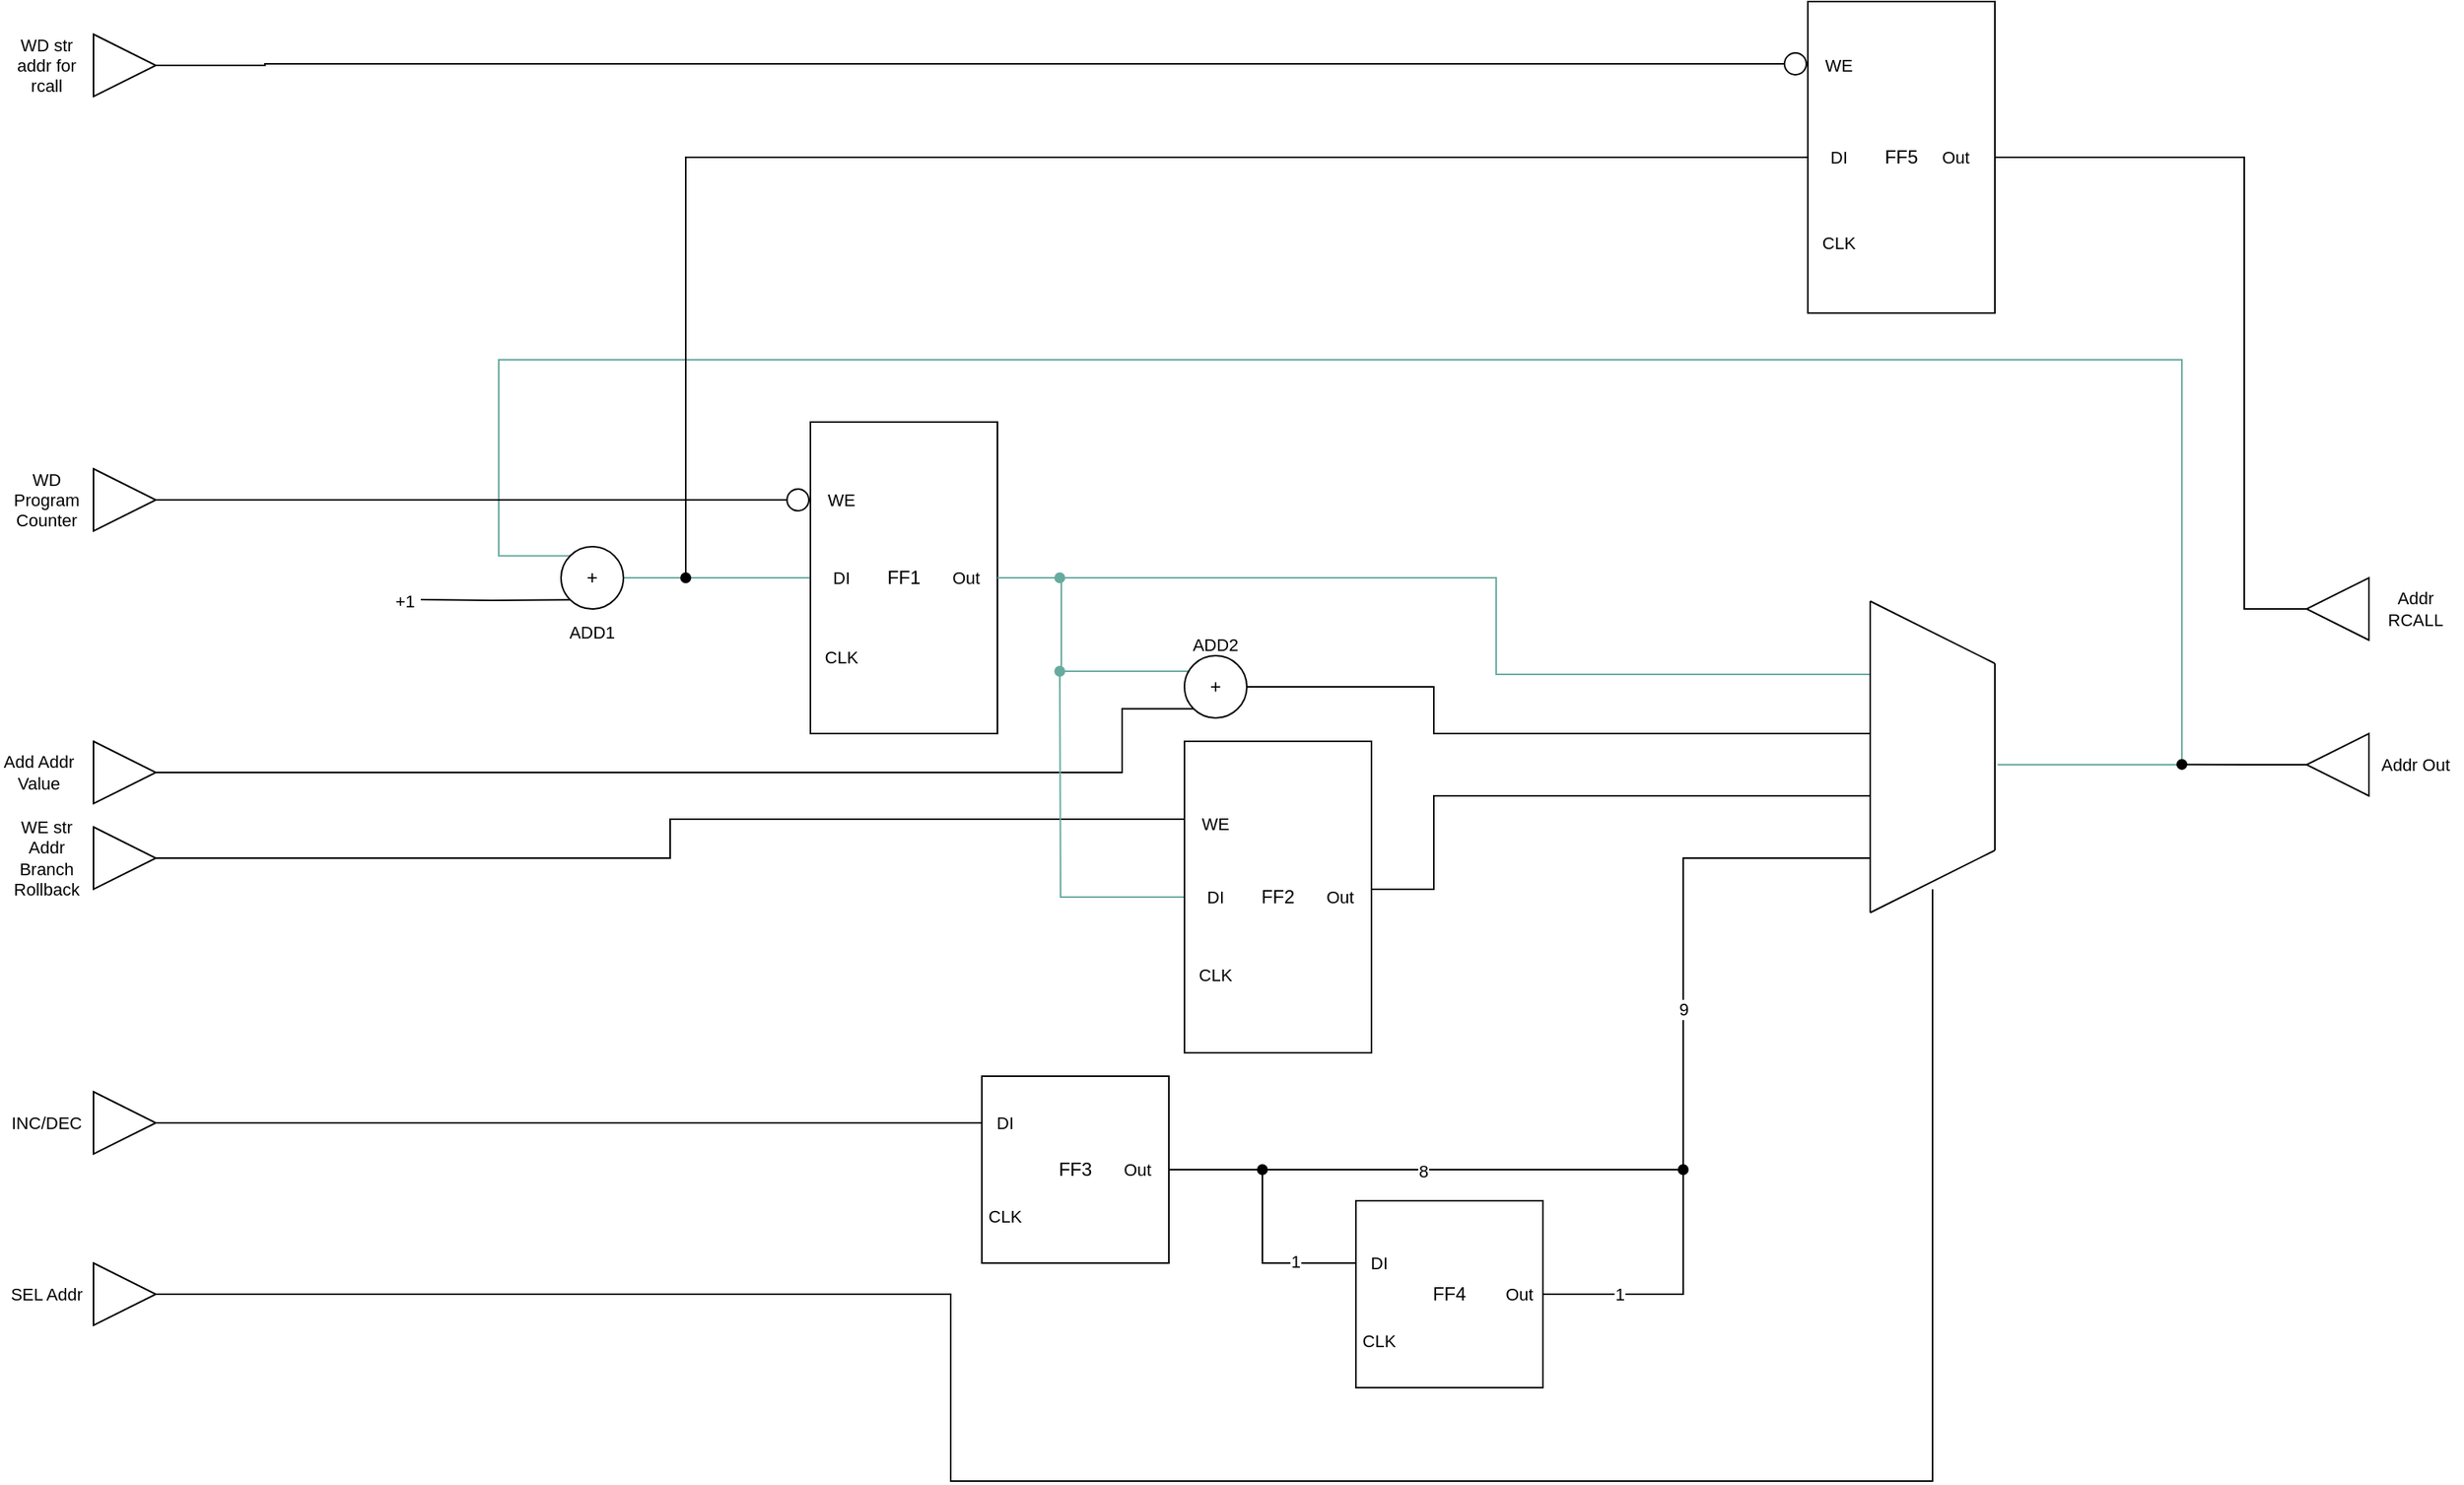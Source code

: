 <mxfile version="22.1.11" type="device">
  <diagram name="Seite-1" id="DYmGwBFBRw5h3XVl__Ag">
    <mxGraphModel dx="1509" dy="888" grid="1" gridSize="10" guides="1" tooltips="1" connect="1" arrows="1" fold="1" page="0" pageScale="1" pageWidth="827" pageHeight="1169" math="0" shadow="0">
      <root>
        <mxCell id="0" />
        <mxCell id="1" parent="0" />
        <mxCell id="xUladTQDl2hihfEYvfow-60" value="FF4" style="rounded=0;whiteSpace=wrap;html=1;" vertex="1" parent="1">
          <mxGeometry x="1190" y="820" width="120" height="120" as="geometry" />
        </mxCell>
        <mxCell id="VO4qyDFBaWyxdvBwqwEr-3" style="edgeStyle=orthogonalEdgeStyle;rounded=0;orthogonalLoop=1;jettySize=auto;html=1;exitX=1;exitY=0.5;exitDx=0;exitDy=0;entryX=0;entryY=0.5;entryDx=0;entryDy=0;endArrow=none;endFill=0;strokeColor=#67AB9F;" parent="1" source="VO4qyDFBaWyxdvBwqwEr-1" target="VO4qyDFBaWyxdvBwqwEr-2" edge="1">
          <mxGeometry relative="1" as="geometry" />
        </mxCell>
        <mxCell id="xUladTQDl2hihfEYvfow-29" style="edgeStyle=orthogonalEdgeStyle;shape=connector;rounded=0;orthogonalLoop=1;jettySize=auto;html=1;exitX=0;exitY=0;exitDx=0;exitDy=0;labelBackgroundColor=default;strokeColor=#67AB9F;align=center;verticalAlign=middle;fontFamily=Helvetica;fontSize=11;fontColor=default;endArrow=none;endFill=0;" edge="1" parent="1" source="VO4qyDFBaWyxdvBwqwEr-1">
          <mxGeometry relative="1" as="geometry">
            <mxPoint x="1601.739" y="540" as="targetPoint" />
            <Array as="points">
              <mxPoint x="640" y="406" />
              <mxPoint x="640" y="280" />
              <mxPoint x="1720" y="280" />
              <mxPoint x="1720" y="540" />
            </Array>
          </mxGeometry>
        </mxCell>
        <mxCell id="VO4qyDFBaWyxdvBwqwEr-1" value="+" style="ellipse;whiteSpace=wrap;html=1;aspect=fixed;" parent="1" vertex="1">
          <mxGeometry x="680" y="400" width="40" height="40" as="geometry" />
        </mxCell>
        <mxCell id="VO4qyDFBaWyxdvBwqwEr-2" value="FF1" style="rounded=0;whiteSpace=wrap;html=1;" parent="1" vertex="1">
          <mxGeometry x="840" y="320" width="120" height="200" as="geometry" />
        </mxCell>
        <mxCell id="VO4qyDFBaWyxdvBwqwEr-6" style="edgeStyle=orthogonalEdgeStyle;shape=connector;rounded=0;orthogonalLoop=1;jettySize=auto;html=1;entryX=0;entryY=1;entryDx=0;entryDy=0;labelBackgroundColor=default;strokeColor=default;align=center;verticalAlign=middle;fontFamily=Helvetica;fontSize=11;fontColor=default;endArrow=none;endFill=0;" parent="1" target="VO4qyDFBaWyxdvBwqwEr-1" edge="1">
          <mxGeometry relative="1" as="geometry">
            <mxPoint x="590" y="434" as="sourcePoint" />
          </mxGeometry>
        </mxCell>
        <mxCell id="VO4qyDFBaWyxdvBwqwEr-8" value="+1" style="text;html=1;strokeColor=none;fillColor=none;align=center;verticalAlign=middle;whiteSpace=wrap;rounded=0;fontSize=11;fontFamily=Helvetica;fontColor=default;" parent="1" vertex="1">
          <mxGeometry x="550" y="420" width="60" height="30" as="geometry" />
        </mxCell>
        <mxCell id="VO4qyDFBaWyxdvBwqwEr-9" value="FF3" style="rounded=0;whiteSpace=wrap;html=1;" parent="1" vertex="1">
          <mxGeometry x="950" y="740" width="120" height="120" as="geometry" />
        </mxCell>
        <mxCell id="VO4qyDFBaWyxdvBwqwEr-16" style="edgeStyle=orthogonalEdgeStyle;shape=connector;rounded=0;orthogonalLoop=1;jettySize=auto;html=1;labelBackgroundColor=default;strokeColor=#67AB9F;align=center;verticalAlign=middle;fontFamily=Helvetica;fontSize=11;fontColor=default;endArrow=none;endFill=0;entryX=1;entryY=0.5;entryDx=0;entryDy=0;" parent="1" edge="1" target="VO4qyDFBaWyxdvBwqwEr-2">
          <mxGeometry relative="1" as="geometry">
            <mxPoint x="1040" y="420" as="targetPoint" />
            <mxPoint x="1520" y="481" as="sourcePoint" />
            <Array as="points">
              <mxPoint x="1520" y="482" />
              <mxPoint x="1280" y="482" />
              <mxPoint x="1280" y="420" />
            </Array>
          </mxGeometry>
        </mxCell>
        <mxCell id="xUladTQDl2hihfEYvfow-32" style="edgeStyle=orthogonalEdgeStyle;shape=connector;rounded=0;orthogonalLoop=1;jettySize=auto;html=1;exitX=1;exitY=0.5;exitDx=0;exitDy=0;entryX=0;entryY=1;entryDx=0;entryDy=0;labelBackgroundColor=default;strokeColor=default;align=center;verticalAlign=middle;fontFamily=Helvetica;fontSize=11;fontColor=default;endArrow=none;endFill=0;" edge="1" parent="1" source="VO4qyDFBaWyxdvBwqwEr-19" target="xUladTQDl2hihfEYvfow-7">
          <mxGeometry relative="1" as="geometry">
            <Array as="points">
              <mxPoint x="1040" y="545" />
              <mxPoint x="1040" y="504" />
            </Array>
          </mxGeometry>
        </mxCell>
        <mxCell id="VO4qyDFBaWyxdvBwqwEr-19" value="" style="triangle;whiteSpace=wrap;html=1;fontFamily=Helvetica;fontSize=11;fontColor=default;" parent="1" vertex="1">
          <mxGeometry x="380" y="525" width="40" height="40" as="geometry" />
        </mxCell>
        <mxCell id="xUladTQDl2hihfEYvfow-33" style="edgeStyle=orthogonalEdgeStyle;shape=connector;rounded=0;orthogonalLoop=1;jettySize=auto;html=1;exitX=1;exitY=0.5;exitDx=0;exitDy=0;entryX=0;entryY=0.25;entryDx=0;entryDy=0;labelBackgroundColor=default;strokeColor=default;align=center;verticalAlign=middle;fontFamily=Helvetica;fontSize=11;fontColor=default;endArrow=none;endFill=0;" edge="1" parent="1" source="VO4qyDFBaWyxdvBwqwEr-20" target="VO4qyDFBaWyxdvBwqwEr-9">
          <mxGeometry relative="1" as="geometry">
            <Array as="points">
              <mxPoint x="530" y="770" />
              <mxPoint x="530" y="770" />
            </Array>
          </mxGeometry>
        </mxCell>
        <mxCell id="VO4qyDFBaWyxdvBwqwEr-20" value="" style="triangle;whiteSpace=wrap;html=1;fontFamily=Helvetica;fontSize=11;fontColor=default;" parent="1" vertex="1">
          <mxGeometry x="380" y="750" width="40" height="40" as="geometry" />
        </mxCell>
        <mxCell id="xUladTQDl2hihfEYvfow-39" style="edgeStyle=orthogonalEdgeStyle;shape=connector;rounded=0;orthogonalLoop=1;jettySize=auto;html=1;exitX=1;exitY=0.5;exitDx=0;exitDy=0;entryX=0;entryY=0.25;entryDx=0;entryDy=0;labelBackgroundColor=default;strokeColor=default;align=center;verticalAlign=middle;fontFamily=Helvetica;fontSize=11;fontColor=default;endArrow=none;endFill=0;" edge="1" parent="1" source="VO4qyDFBaWyxdvBwqwEr-21" target="xUladTQDl2hihfEYvfow-10">
          <mxGeometry relative="1" as="geometry" />
        </mxCell>
        <mxCell id="VO4qyDFBaWyxdvBwqwEr-21" value="" style="triangle;whiteSpace=wrap;html=1;fontFamily=Helvetica;fontSize=11;fontColor=default;" parent="1" vertex="1">
          <mxGeometry x="380" y="580" width="40" height="40" as="geometry" />
        </mxCell>
        <mxCell id="VO4qyDFBaWyxdvBwqwEr-23" value="INC/DEC" style="text;html=1;strokeColor=none;fillColor=none;align=center;verticalAlign=middle;whiteSpace=wrap;rounded=0;fontSize=11;fontFamily=Helvetica;fontColor=default;" parent="1" vertex="1">
          <mxGeometry x="320" y="755" width="60" height="30" as="geometry" />
        </mxCell>
        <mxCell id="VO4qyDFBaWyxdvBwqwEr-26" value="Add Addr Value" style="text;html=1;strokeColor=none;fillColor=none;align=center;verticalAlign=middle;whiteSpace=wrap;rounded=0;fontSize=11;fontFamily=Helvetica;fontColor=default;" parent="1" vertex="1">
          <mxGeometry x="320" y="530" width="50" height="30" as="geometry" />
        </mxCell>
        <mxCell id="VO4qyDFBaWyxdvBwqwEr-27" value="WE str Addr Branch Rollback" style="text;html=1;strokeColor=none;fillColor=none;align=center;verticalAlign=middle;whiteSpace=wrap;rounded=0;fontSize=11;fontFamily=Helvetica;fontColor=default;" parent="1" vertex="1">
          <mxGeometry x="320" y="585" width="60" height="30" as="geometry" />
        </mxCell>
        <mxCell id="VO4qyDFBaWyxdvBwqwEr-30" value="CLK" style="text;html=1;strokeColor=none;fillColor=none;align=center;verticalAlign=middle;whiteSpace=wrap;rounded=0;fontSize=11;fontFamily=Helvetica;fontColor=default;" parent="1" vertex="1">
          <mxGeometry x="950" y="815" width="30" height="30" as="geometry" />
        </mxCell>
        <mxCell id="VO4qyDFBaWyxdvBwqwEr-31" value="CLK" style="text;html=1;strokeColor=none;fillColor=none;align=center;verticalAlign=middle;whiteSpace=wrap;rounded=0;fontSize=11;fontFamily=Helvetica;fontColor=default;" parent="1" vertex="1">
          <mxGeometry x="830" y="456" width="60" height="30" as="geometry" />
        </mxCell>
        <mxCell id="VO4qyDFBaWyxdvBwqwEr-32" value="DI" style="text;html=1;strokeColor=none;fillColor=none;align=center;verticalAlign=middle;whiteSpace=wrap;rounded=0;fontSize=11;fontFamily=Helvetica;fontColor=default;" parent="1" vertex="1">
          <mxGeometry x="950" y="755" width="30" height="30" as="geometry" />
        </mxCell>
        <mxCell id="xUladTQDl2hihfEYvfow-61" style="edgeStyle=orthogonalEdgeStyle;shape=connector;rounded=0;orthogonalLoop=1;jettySize=auto;html=1;exitX=1;exitY=0.5;exitDx=0;exitDy=0;entryX=0;entryY=0.5;entryDx=0;entryDy=0;labelBackgroundColor=default;strokeColor=default;align=center;verticalAlign=middle;fontFamily=Helvetica;fontSize=11;fontColor=default;endArrow=none;endFill=0;" edge="1" parent="1" source="VO4qyDFBaWyxdvBwqwEr-34" target="xUladTQDl2hihfEYvfow-19">
          <mxGeometry relative="1" as="geometry" />
        </mxCell>
        <mxCell id="xUladTQDl2hihfEYvfow-65" value="1" style="edgeLabel;html=1;align=center;verticalAlign=middle;resizable=0;points=[];fontSize=11;fontFamily=Helvetica;fontColor=default;" vertex="1" connectable="0" parent="xUladTQDl2hihfEYvfow-61">
          <mxGeometry x="0.564" y="1" relative="1" as="geometry">
            <mxPoint as="offset" />
          </mxGeometry>
        </mxCell>
        <mxCell id="VO4qyDFBaWyxdvBwqwEr-34" value="Out" style="text;html=1;strokeColor=none;fillColor=none;align=center;verticalAlign=middle;whiteSpace=wrap;rounded=0;fontSize=11;fontFamily=Helvetica;fontColor=default;" parent="1" vertex="1">
          <mxGeometry x="1030" y="785" width="40" height="30" as="geometry" />
        </mxCell>
        <mxCell id="VO4qyDFBaWyxdvBwqwEr-35" value="DI" style="text;html=1;strokeColor=none;fillColor=none;align=center;verticalAlign=middle;whiteSpace=wrap;rounded=0;fontSize=11;fontFamily=Helvetica;fontColor=default;" parent="1" vertex="1">
          <mxGeometry x="830" y="405" width="60" height="30" as="geometry" />
        </mxCell>
        <mxCell id="VO4qyDFBaWyxdvBwqwEr-36" value="WE" style="text;html=1;strokeColor=none;fillColor=none;align=center;verticalAlign=middle;whiteSpace=wrap;rounded=0;fontSize=11;fontFamily=Helvetica;fontColor=default;" parent="1" vertex="1">
          <mxGeometry x="830" y="355" width="60" height="30" as="geometry" />
        </mxCell>
        <mxCell id="VO4qyDFBaWyxdvBwqwEr-37" value="Out" style="text;html=1;strokeColor=none;fillColor=none;align=center;verticalAlign=middle;whiteSpace=wrap;rounded=0;fontSize=11;fontFamily=Helvetica;fontColor=default;" parent="1" vertex="1">
          <mxGeometry x="910" y="405" width="60" height="30" as="geometry" />
        </mxCell>
        <mxCell id="xUladTQDl2hihfEYvfow-30" style="edgeStyle=orthogonalEdgeStyle;shape=connector;rounded=0;orthogonalLoop=1;jettySize=auto;html=1;exitX=1;exitY=0.5;exitDx=0;exitDy=0;labelBackgroundColor=default;strokeColor=default;align=center;verticalAlign=middle;fontFamily=Helvetica;fontSize=11;fontColor=default;endArrow=oval;endFill=1;" edge="1" parent="1" source="VO4qyDFBaWyxdvBwqwEr-38">
          <mxGeometry relative="1" as="geometry">
            <mxPoint x="1720" y="539.821" as="targetPoint" />
          </mxGeometry>
        </mxCell>
        <mxCell id="VO4qyDFBaWyxdvBwqwEr-38" value="" style="triangle;whiteSpace=wrap;html=1;fontFamily=Helvetica;fontSize=11;fontColor=default;rotation=-180;" parent="1" vertex="1">
          <mxGeometry x="1800" y="520" width="40" height="40" as="geometry" />
        </mxCell>
        <mxCell id="VO4qyDFBaWyxdvBwqwEr-40" value="Addr Out" style="text;html=1;strokeColor=none;fillColor=none;align=center;verticalAlign=middle;whiteSpace=wrap;rounded=0;fontSize=11;fontFamily=Helvetica;fontColor=default;" parent="1" vertex="1">
          <mxGeometry x="1840" y="525" width="60" height="30" as="geometry" />
        </mxCell>
        <mxCell id="xUladTQDl2hihfEYvfow-3" value="" style="edgeStyle=none;orthogonalLoop=1;jettySize=auto;html=1;rounded=0;labelBackgroundColor=default;strokeColor=default;align=center;verticalAlign=middle;fontFamily=Helvetica;fontSize=11;fontColor=default;endArrow=none;endFill=0;shape=connector;" edge="1" parent="1">
          <mxGeometry width="80" relative="1" as="geometry">
            <mxPoint x="1600" y="475" as="sourcePoint" />
            <mxPoint x="1520" y="435" as="targetPoint" />
            <Array as="points" />
          </mxGeometry>
        </mxCell>
        <mxCell id="xUladTQDl2hihfEYvfow-4" value="" style="edgeStyle=none;orthogonalLoop=1;jettySize=auto;html=1;rounded=0;labelBackgroundColor=default;strokeColor=default;align=center;verticalAlign=middle;fontFamily=Helvetica;fontSize=11;fontColor=default;endArrow=none;endFill=0;shape=connector;" edge="1" parent="1">
          <mxGeometry width="80" relative="1" as="geometry">
            <mxPoint x="1600" y="595" as="sourcePoint" />
            <mxPoint x="1520" y="635" as="targetPoint" />
            <Array as="points" />
          </mxGeometry>
        </mxCell>
        <mxCell id="xUladTQDl2hihfEYvfow-5" value="" style="edgeStyle=none;orthogonalLoop=1;jettySize=auto;html=1;rounded=0;labelBackgroundColor=default;strokeColor=default;align=center;verticalAlign=middle;fontFamily=Helvetica;fontSize=11;fontColor=default;endArrow=none;endFill=0;shape=connector;" edge="1" parent="1">
          <mxGeometry width="80" relative="1" as="geometry">
            <mxPoint x="1600" y="475" as="sourcePoint" />
            <mxPoint x="1600" y="595" as="targetPoint" />
            <Array as="points" />
          </mxGeometry>
        </mxCell>
        <mxCell id="xUladTQDl2hihfEYvfow-6" value="" style="edgeStyle=none;orthogonalLoop=1;jettySize=auto;html=1;rounded=0;labelBackgroundColor=default;strokeColor=default;align=center;verticalAlign=middle;fontFamily=Helvetica;fontSize=11;fontColor=default;endArrow=none;endFill=0;shape=connector;" edge="1" parent="1">
          <mxGeometry width="80" relative="1" as="geometry">
            <mxPoint x="1520" y="635" as="sourcePoint" />
            <mxPoint x="1520" y="435" as="targetPoint" />
            <Array as="points" />
          </mxGeometry>
        </mxCell>
        <mxCell id="xUladTQDl2hihfEYvfow-8" style="edgeStyle=orthogonalEdgeStyle;shape=connector;rounded=0;orthogonalLoop=1;jettySize=auto;html=1;exitX=1;exitY=0.5;exitDx=0;exitDy=0;labelBackgroundColor=default;strokeColor=default;align=center;verticalAlign=middle;fontFamily=Helvetica;fontSize=11;fontColor=default;endArrow=none;endFill=0;" edge="1" parent="1" source="xUladTQDl2hihfEYvfow-7">
          <mxGeometry relative="1" as="geometry">
            <mxPoint x="1520" y="520" as="targetPoint" />
            <Array as="points">
              <mxPoint x="1240" y="490" />
              <mxPoint x="1240" y="520" />
            </Array>
          </mxGeometry>
        </mxCell>
        <mxCell id="xUladTQDl2hihfEYvfow-9" style="edgeStyle=orthogonalEdgeStyle;shape=connector;rounded=0;orthogonalLoop=1;jettySize=auto;html=1;exitX=0;exitY=0;exitDx=0;exitDy=0;labelBackgroundColor=default;strokeColor=#67AB9F;align=center;verticalAlign=middle;fontFamily=Helvetica;fontSize=11;fontColor=default;endArrow=oval;endFill=1;" edge="1" parent="1" source="xUladTQDl2hihfEYvfow-7">
          <mxGeometry relative="1" as="geometry">
            <mxPoint x="1000" y="420" as="targetPoint" />
            <Array as="points">
              <mxPoint x="1086" y="480" />
              <mxPoint x="1001" y="480" />
              <mxPoint x="1001" y="420" />
            </Array>
          </mxGeometry>
        </mxCell>
        <mxCell id="xUladTQDl2hihfEYvfow-7" value="+" style="ellipse;whiteSpace=wrap;html=1;aspect=fixed;" vertex="1" parent="1">
          <mxGeometry x="1080" y="470" width="40" height="40" as="geometry" />
        </mxCell>
        <mxCell id="xUladTQDl2hihfEYvfow-15" style="edgeStyle=orthogonalEdgeStyle;shape=connector;rounded=0;orthogonalLoop=1;jettySize=auto;html=1;exitX=0;exitY=0.5;exitDx=0;exitDy=0;labelBackgroundColor=default;strokeColor=#67AB9F;align=center;verticalAlign=middle;fontFamily=Helvetica;fontSize=11;fontColor=default;endArrow=oval;endFill=1;" edge="1" parent="1" source="xUladTQDl2hihfEYvfow-10">
          <mxGeometry relative="1" as="geometry">
            <mxPoint x="1000" y="480" as="targetPoint" />
            <mxPoint x="1040" y="695" as="sourcePoint" />
          </mxGeometry>
        </mxCell>
        <mxCell id="xUladTQDl2hihfEYvfow-16" style="edgeStyle=orthogonalEdgeStyle;shape=connector;rounded=0;orthogonalLoop=1;jettySize=auto;html=1;exitX=1;exitY=0.5;exitDx=0;exitDy=0;labelBackgroundColor=default;strokeColor=default;align=center;verticalAlign=middle;fontFamily=Helvetica;fontSize=11;fontColor=default;endArrow=none;endFill=0;" edge="1" parent="1" source="xUladTQDl2hihfEYvfow-10">
          <mxGeometry relative="1" as="geometry">
            <mxPoint x="1520" y="560" as="targetPoint" />
            <Array as="points">
              <mxPoint x="1240" y="620" />
              <mxPoint x="1240" y="560" />
            </Array>
          </mxGeometry>
        </mxCell>
        <mxCell id="xUladTQDl2hihfEYvfow-10" value="FF2" style="rounded=0;whiteSpace=wrap;html=1;" vertex="1" parent="1">
          <mxGeometry x="1080" y="525" width="120" height="200" as="geometry" />
        </mxCell>
        <mxCell id="xUladTQDl2hihfEYvfow-11" value="CLK" style="text;html=1;strokeColor=none;fillColor=none;align=center;verticalAlign=middle;whiteSpace=wrap;rounded=0;fontSize=11;fontFamily=Helvetica;fontColor=default;" vertex="1" parent="1">
          <mxGeometry x="1070" y="660" width="60" height="30" as="geometry" />
        </mxCell>
        <mxCell id="xUladTQDl2hihfEYvfow-12" value="DI" style="text;html=1;strokeColor=none;fillColor=none;align=center;verticalAlign=middle;whiteSpace=wrap;rounded=0;fontSize=11;fontFamily=Helvetica;fontColor=default;" vertex="1" parent="1">
          <mxGeometry x="1070" y="610" width="60" height="30" as="geometry" />
        </mxCell>
        <mxCell id="xUladTQDl2hihfEYvfow-13" value="WE" style="text;html=1;strokeColor=none;fillColor=none;align=center;verticalAlign=middle;whiteSpace=wrap;rounded=0;fontSize=11;fontFamily=Helvetica;fontColor=default;" vertex="1" parent="1">
          <mxGeometry x="1070" y="563" width="60" height="30" as="geometry" />
        </mxCell>
        <mxCell id="xUladTQDl2hihfEYvfow-14" value="Out" style="text;html=1;strokeColor=none;fillColor=none;align=center;verticalAlign=middle;whiteSpace=wrap;rounded=0;fontSize=11;fontFamily=Helvetica;fontColor=default;" vertex="1" parent="1">
          <mxGeometry x="1160" y="610" width="40" height="30" as="geometry" />
        </mxCell>
        <mxCell id="xUladTQDl2hihfEYvfow-18" value="CLK" style="text;html=1;strokeColor=none;fillColor=none;align=center;verticalAlign=middle;whiteSpace=wrap;rounded=0;fontSize=11;fontFamily=Helvetica;fontColor=default;" vertex="1" parent="1">
          <mxGeometry x="1190" y="895" width="30" height="30" as="geometry" />
        </mxCell>
        <mxCell id="xUladTQDl2hihfEYvfow-19" value="DI" style="text;html=1;strokeColor=none;fillColor=none;align=center;verticalAlign=middle;whiteSpace=wrap;rounded=0;fontSize=11;fontFamily=Helvetica;fontColor=default;" vertex="1" parent="1">
          <mxGeometry x="1190" y="845" width="30" height="30" as="geometry" />
        </mxCell>
        <mxCell id="xUladTQDl2hihfEYvfow-62" style="edgeStyle=orthogonalEdgeStyle;shape=connector;rounded=0;orthogonalLoop=1;jettySize=auto;html=1;exitX=1;exitY=0.5;exitDx=0;exitDy=0;labelBackgroundColor=default;strokeColor=default;align=center;verticalAlign=middle;fontFamily=Helvetica;fontSize=11;fontColor=default;endArrow=none;endFill=0;" edge="1" parent="1" source="xUladTQDl2hihfEYvfow-20">
          <mxGeometry relative="1" as="geometry">
            <mxPoint x="1520" y="600" as="targetPoint" />
            <Array as="points">
              <mxPoint x="1400" y="880" />
              <mxPoint x="1400" y="600" />
            </Array>
          </mxGeometry>
        </mxCell>
        <mxCell id="xUladTQDl2hihfEYvfow-66" value="1" style="edgeLabel;html=1;align=center;verticalAlign=middle;resizable=0;points=[];fontSize=11;fontFamily=Helvetica;fontColor=default;" vertex="1" connectable="0" parent="xUladTQDl2hihfEYvfow-62">
          <mxGeometry x="-0.799" relative="1" as="geometry">
            <mxPoint as="offset" />
          </mxGeometry>
        </mxCell>
        <mxCell id="xUladTQDl2hihfEYvfow-67" value="9" style="edgeLabel;html=1;align=center;verticalAlign=middle;resizable=0;points=[];fontSize=11;fontFamily=Helvetica;fontColor=default;" vertex="1" connectable="0" parent="xUladTQDl2hihfEYvfow-62">
          <mxGeometry x="0.115" relative="1" as="geometry">
            <mxPoint as="offset" />
          </mxGeometry>
        </mxCell>
        <mxCell id="xUladTQDl2hihfEYvfow-20" value="Out" style="text;html=1;strokeColor=none;fillColor=none;align=center;verticalAlign=middle;whiteSpace=wrap;rounded=0;fontSize=11;fontFamily=Helvetica;fontColor=default;" vertex="1" parent="1">
          <mxGeometry x="1280" y="865" width="30" height="30" as="geometry" />
        </mxCell>
        <mxCell id="xUladTQDl2hihfEYvfow-37" style="edgeStyle=orthogonalEdgeStyle;shape=connector;rounded=0;orthogonalLoop=1;jettySize=auto;html=1;exitX=1;exitY=0.5;exitDx=0;exitDy=0;labelBackgroundColor=default;strokeColor=default;align=center;verticalAlign=middle;fontFamily=Helvetica;fontSize=11;fontColor=default;endArrow=circle;endFill=0;" edge="1" parent="1" source="xUladTQDl2hihfEYvfow-35">
          <mxGeometry relative="1" as="geometry">
            <mxPoint x="840" y="370" as="targetPoint" />
            <mxPoint x="-110.0" y="480" as="sourcePoint" />
            <Array as="points">
              <mxPoint x="450" y="370" />
              <mxPoint x="450" y="370" />
            </Array>
          </mxGeometry>
        </mxCell>
        <mxCell id="xUladTQDl2hihfEYvfow-35" value="" style="triangle;whiteSpace=wrap;html=1;fontFamily=Helvetica;fontSize=11;fontColor=default;" vertex="1" parent="1">
          <mxGeometry x="380" y="350" width="40" height="40" as="geometry" />
        </mxCell>
        <mxCell id="xUladTQDl2hihfEYvfow-36" value="WD&lt;br&gt;Program Counter" style="text;html=1;strokeColor=none;fillColor=none;align=center;verticalAlign=middle;whiteSpace=wrap;rounded=0;fontSize=11;fontFamily=Helvetica;fontColor=default;" vertex="1" parent="1">
          <mxGeometry x="320" y="355" width="60" height="30" as="geometry" />
        </mxCell>
        <mxCell id="xUladTQDl2hihfEYvfow-46" style="edgeStyle=orthogonalEdgeStyle;shape=connector;rounded=0;orthogonalLoop=1;jettySize=auto;html=1;exitX=0;exitY=0.5;exitDx=0;exitDy=0;labelBackgroundColor=default;strokeColor=default;align=center;verticalAlign=middle;fontFamily=Helvetica;fontSize=11;fontColor=default;endArrow=oval;endFill=1;" edge="1" parent="1" source="xUladTQDl2hihfEYvfow-41">
          <mxGeometry relative="1" as="geometry">
            <mxPoint x="760" y="420" as="targetPoint" />
            <Array as="points">
              <mxPoint x="760" y="150" />
            </Array>
          </mxGeometry>
        </mxCell>
        <mxCell id="xUladTQDl2hihfEYvfow-41" value="FF5" style="rounded=0;whiteSpace=wrap;html=1;" vertex="1" parent="1">
          <mxGeometry x="1480" y="50" width="120" height="200" as="geometry" />
        </mxCell>
        <mxCell id="xUladTQDl2hihfEYvfow-42" value="CLK" style="text;html=1;strokeColor=none;fillColor=none;align=center;verticalAlign=middle;whiteSpace=wrap;rounded=0;fontSize=11;fontFamily=Helvetica;fontColor=default;" vertex="1" parent="1">
          <mxGeometry x="1485" y="190" width="30" height="30" as="geometry" />
        </mxCell>
        <mxCell id="xUladTQDl2hihfEYvfow-43" value="DI" style="text;html=1;strokeColor=none;fillColor=none;align=center;verticalAlign=middle;whiteSpace=wrap;rounded=0;fontSize=11;fontFamily=Helvetica;fontColor=default;" vertex="1" parent="1">
          <mxGeometry x="1485" y="135" width="30" height="30" as="geometry" />
        </mxCell>
        <mxCell id="xUladTQDl2hihfEYvfow-44" value="WE" style="text;html=1;strokeColor=none;fillColor=none;align=center;verticalAlign=middle;whiteSpace=wrap;rounded=0;fontSize=11;fontFamily=Helvetica;fontColor=default;" vertex="1" parent="1">
          <mxGeometry x="1485" y="76" width="30" height="30" as="geometry" />
        </mxCell>
        <mxCell id="xUladTQDl2hihfEYvfow-45" value="Out" style="text;html=1;strokeColor=none;fillColor=none;align=center;verticalAlign=middle;whiteSpace=wrap;rounded=0;fontSize=11;fontFamily=Helvetica;fontColor=default;" vertex="1" parent="1">
          <mxGeometry x="1560" y="135" width="30" height="30" as="geometry" />
        </mxCell>
        <mxCell id="xUladTQDl2hihfEYvfow-47" style="edgeStyle=orthogonalEdgeStyle;shape=connector;rounded=0;orthogonalLoop=1;jettySize=auto;html=1;labelBackgroundColor=default;strokeColor=default;align=center;verticalAlign=middle;fontFamily=Helvetica;fontSize=11;fontColor=default;endArrow=circle;endFill=0;exitX=1;exitY=0.5;exitDx=0;exitDy=0;" edge="1" parent="1" source="xUladTQDl2hihfEYvfow-48">
          <mxGeometry relative="1" as="geometry">
            <mxPoint x="1480" y="90" as="targetPoint" />
            <mxPoint x="-120" y="770" as="sourcePoint" />
            <Array as="points">
              <mxPoint x="490" y="90" />
            </Array>
          </mxGeometry>
        </mxCell>
        <mxCell id="xUladTQDl2hihfEYvfow-48" value="" style="triangle;whiteSpace=wrap;html=1;fontFamily=Helvetica;fontSize=11;fontColor=default;" vertex="1" parent="1">
          <mxGeometry x="380" y="71" width="40" height="40" as="geometry" />
        </mxCell>
        <mxCell id="xUladTQDl2hihfEYvfow-55" style="edgeStyle=orthogonalEdgeStyle;shape=connector;rounded=0;orthogonalLoop=1;jettySize=auto;html=1;exitX=1;exitY=0.5;exitDx=0;exitDy=0;entryX=1;entryY=0.5;entryDx=0;entryDy=0;labelBackgroundColor=default;strokeColor=default;align=center;verticalAlign=middle;fontFamily=Helvetica;fontSize=11;fontColor=default;endArrow=none;endFill=0;" edge="1" parent="1" source="xUladTQDl2hihfEYvfow-53" target="xUladTQDl2hihfEYvfow-41">
          <mxGeometry relative="1" as="geometry">
            <Array as="points">
              <mxPoint x="1760" y="440" />
              <mxPoint x="1760" y="150" />
            </Array>
          </mxGeometry>
        </mxCell>
        <mxCell id="xUladTQDl2hihfEYvfow-53" value="" style="triangle;whiteSpace=wrap;html=1;fontFamily=Helvetica;fontSize=11;fontColor=default;rotation=-180;" vertex="1" parent="1">
          <mxGeometry x="1800" y="420" width="40" height="40" as="geometry" />
        </mxCell>
        <mxCell id="xUladTQDl2hihfEYvfow-54" value="Addr RCALL" style="text;html=1;strokeColor=none;fillColor=none;align=center;verticalAlign=middle;whiteSpace=wrap;rounded=0;fontSize=11;fontFamily=Helvetica;fontColor=default;" vertex="1" parent="1">
          <mxGeometry x="1840" y="425" width="60" height="30" as="geometry" />
        </mxCell>
        <mxCell id="xUladTQDl2hihfEYvfow-56" value="WD str addr for rcall" style="text;html=1;strokeColor=none;fillColor=none;align=center;verticalAlign=middle;whiteSpace=wrap;rounded=0;fontSize=11;fontFamily=Helvetica;fontColor=default;" vertex="1" parent="1">
          <mxGeometry x="320" y="63.5" width="60" height="55" as="geometry" />
        </mxCell>
        <mxCell id="xUladTQDl2hihfEYvfow-59" style="edgeStyle=orthogonalEdgeStyle;shape=connector;rounded=0;orthogonalLoop=1;jettySize=auto;html=1;exitX=1;exitY=0.5;exitDx=0;exitDy=0;labelBackgroundColor=default;strokeColor=default;align=center;verticalAlign=middle;fontFamily=Helvetica;fontSize=11;fontColor=default;endArrow=none;endFill=0;" edge="1" parent="1" source="xUladTQDl2hihfEYvfow-57">
          <mxGeometry relative="1" as="geometry">
            <mxPoint x="1560" y="620" as="targetPoint" />
            <Array as="points">
              <mxPoint x="930" y="880" />
              <mxPoint x="930" y="1000" />
              <mxPoint x="1560" y="1000" />
            </Array>
          </mxGeometry>
        </mxCell>
        <mxCell id="xUladTQDl2hihfEYvfow-57" value="" style="triangle;whiteSpace=wrap;html=1;fontFamily=Helvetica;fontSize=11;fontColor=default;" vertex="1" parent="1">
          <mxGeometry x="380" y="860" width="40" height="40" as="geometry" />
        </mxCell>
        <mxCell id="xUladTQDl2hihfEYvfow-58" value="SEL Addr" style="text;html=1;strokeColor=none;fillColor=none;align=center;verticalAlign=middle;whiteSpace=wrap;rounded=0;fontSize=11;fontFamily=Helvetica;fontColor=default;" vertex="1" parent="1">
          <mxGeometry x="320" y="865" width="60" height="30" as="geometry" />
        </mxCell>
        <mxCell id="xUladTQDl2hihfEYvfow-63" value="" style="edgeStyle=none;orthogonalLoop=1;jettySize=auto;html=1;rounded=0;labelBackgroundColor=default;strokeColor=default;align=center;verticalAlign=middle;fontFamily=Helvetica;fontSize=11;fontColor=default;endArrow=oval;endFill=1;shape=connector;startArrow=oval;startFill=1;" edge="1" parent="1">
          <mxGeometry width="80" relative="1" as="geometry">
            <mxPoint x="1130" y="800" as="sourcePoint" />
            <mxPoint x="1400" y="800" as="targetPoint" />
            <Array as="points" />
          </mxGeometry>
        </mxCell>
        <mxCell id="xUladTQDl2hihfEYvfow-64" value="8" style="edgeLabel;html=1;align=center;verticalAlign=middle;resizable=0;points=[];fontSize=11;fontFamily=Helvetica;fontColor=default;" vertex="1" connectable="0" parent="xUladTQDl2hihfEYvfow-63">
          <mxGeometry x="-0.241" y="-1" relative="1" as="geometry">
            <mxPoint as="offset" />
          </mxGeometry>
        </mxCell>
        <mxCell id="xUladTQDl2hihfEYvfow-70" value="ADD1" style="text;html=1;strokeColor=none;fillColor=none;align=center;verticalAlign=middle;whiteSpace=wrap;rounded=0;fontSize=11;fontFamily=Helvetica;fontColor=default;" vertex="1" parent="1">
          <mxGeometry x="670" y="440" width="60" height="30" as="geometry" />
        </mxCell>
        <mxCell id="xUladTQDl2hihfEYvfow-71" value="ADD2" style="text;html=1;strokeColor=none;fillColor=none;align=center;verticalAlign=middle;whiteSpace=wrap;rounded=0;fontSize=11;fontFamily=Helvetica;fontColor=default;" vertex="1" parent="1">
          <mxGeometry x="1070" y="448" width="60" height="30" as="geometry" />
        </mxCell>
      </root>
    </mxGraphModel>
  </diagram>
</mxfile>
